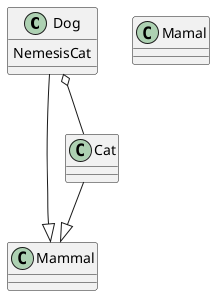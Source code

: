{
  "sha1": "rk9s690e7p3u41po4283tymp03j7rir",
  "insertion": {
    "when": "2024-06-04T17:28:43.934Z",
    "user": "plantuml@gmail.com"
  }
}
@startuml
skinparam topurl http://www.google.com

Dog --|> Mammal

class Mamal [[/search]]
'url of Dog is [[http://www.yahoo.com{This is Dog}]]

class Dog [[http://www.yahoo.com{This is Dog}]] {
NemesisCat
}
Dog o-- Cat

Cat --|> Mammal
@enduml
